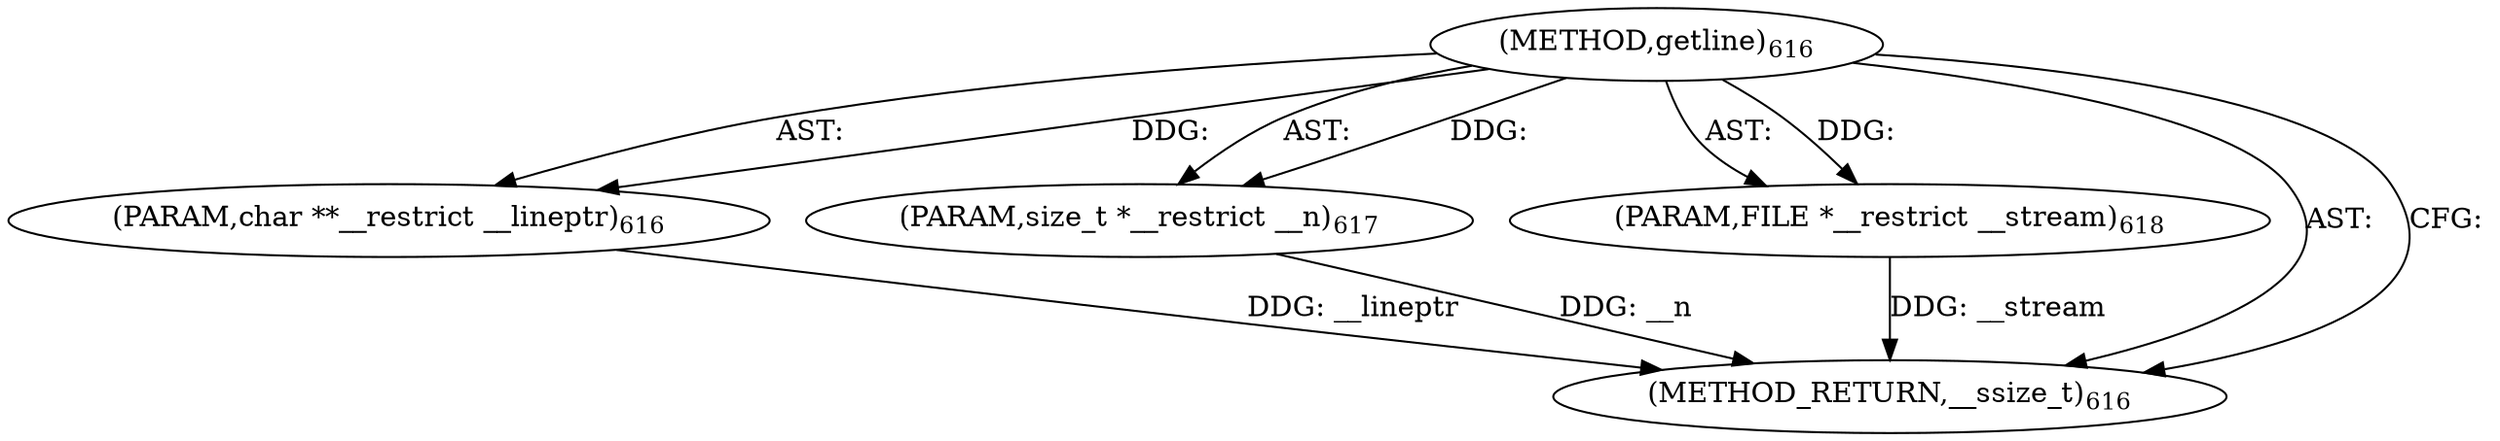 digraph "getline" {  
"2628" [label = <(METHOD,getline)<SUB>616</SUB>> ]
"2629" [label = <(PARAM,char **__restrict __lineptr)<SUB>616</SUB>> ]
"2630" [label = <(PARAM,size_t *__restrict __n)<SUB>617</SUB>> ]
"2631" [label = <(PARAM,FILE *__restrict __stream)<SUB>618</SUB>> ]
"2632" [label = <(METHOD_RETURN,__ssize_t)<SUB>616</SUB>> ]
  "2628" -> "2629"  [ label = "AST: "] 
  "2628" -> "2630"  [ label = "AST: "] 
  "2628" -> "2631"  [ label = "AST: "] 
  "2628" -> "2632"  [ label = "AST: "] 
  "2628" -> "2632"  [ label = "CFG: "] 
  "2629" -> "2632"  [ label = "DDG: __lineptr"] 
  "2630" -> "2632"  [ label = "DDG: __n"] 
  "2631" -> "2632"  [ label = "DDG: __stream"] 
  "2628" -> "2629"  [ label = "DDG: "] 
  "2628" -> "2630"  [ label = "DDG: "] 
  "2628" -> "2631"  [ label = "DDG: "] 
}
